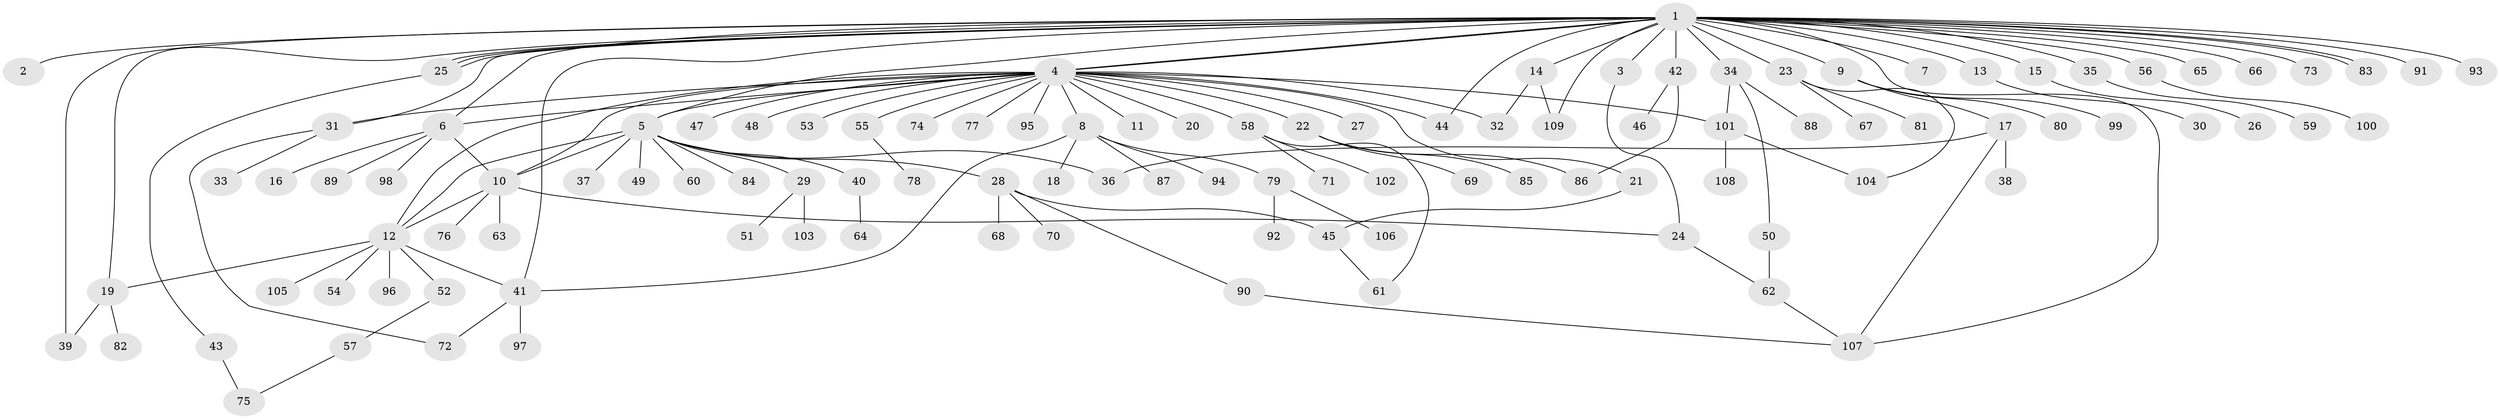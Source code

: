 // coarse degree distribution, {1: 0.7236842105263158, 10: 0.013157894736842105, 2: 0.13157894736842105, 3: 0.013157894736842105, 20: 0.013157894736842105, 5: 0.013157894736842105, 4: 0.05263157894736842, 6: 0.013157894736842105, 30: 0.013157894736842105, 7: 0.013157894736842105}
// Generated by graph-tools (version 1.1) at 2025/51/03/04/25 21:51:27]
// undirected, 109 vertices, 139 edges
graph export_dot {
graph [start="1"]
  node [color=gray90,style=filled];
  1;
  2;
  3;
  4;
  5;
  6;
  7;
  8;
  9;
  10;
  11;
  12;
  13;
  14;
  15;
  16;
  17;
  18;
  19;
  20;
  21;
  22;
  23;
  24;
  25;
  26;
  27;
  28;
  29;
  30;
  31;
  32;
  33;
  34;
  35;
  36;
  37;
  38;
  39;
  40;
  41;
  42;
  43;
  44;
  45;
  46;
  47;
  48;
  49;
  50;
  51;
  52;
  53;
  54;
  55;
  56;
  57;
  58;
  59;
  60;
  61;
  62;
  63;
  64;
  65;
  66;
  67;
  68;
  69;
  70;
  71;
  72;
  73;
  74;
  75;
  76;
  77;
  78;
  79;
  80;
  81;
  82;
  83;
  84;
  85;
  86;
  87;
  88;
  89;
  90;
  91;
  92;
  93;
  94;
  95;
  96;
  97;
  98;
  99;
  100;
  101;
  102;
  103;
  104;
  105;
  106;
  107;
  108;
  109;
  1 -- 2;
  1 -- 3;
  1 -- 4;
  1 -- 4;
  1 -- 5;
  1 -- 6;
  1 -- 7;
  1 -- 9;
  1 -- 13;
  1 -- 14;
  1 -- 15;
  1 -- 19;
  1 -- 23;
  1 -- 25;
  1 -- 25;
  1 -- 25;
  1 -- 31;
  1 -- 34;
  1 -- 35;
  1 -- 39;
  1 -- 41;
  1 -- 42;
  1 -- 44;
  1 -- 56;
  1 -- 65;
  1 -- 66;
  1 -- 73;
  1 -- 83;
  1 -- 83;
  1 -- 91;
  1 -- 93;
  1 -- 107;
  1 -- 109;
  3 -- 24;
  4 -- 5;
  4 -- 6;
  4 -- 8;
  4 -- 10;
  4 -- 11;
  4 -- 12;
  4 -- 20;
  4 -- 21;
  4 -- 22;
  4 -- 27;
  4 -- 31;
  4 -- 32;
  4 -- 44;
  4 -- 47;
  4 -- 48;
  4 -- 53;
  4 -- 55;
  4 -- 58;
  4 -- 74;
  4 -- 77;
  4 -- 95;
  4 -- 101;
  5 -- 10;
  5 -- 12;
  5 -- 28;
  5 -- 29;
  5 -- 36;
  5 -- 37;
  5 -- 40;
  5 -- 49;
  5 -- 60;
  5 -- 84;
  6 -- 10;
  6 -- 16;
  6 -- 89;
  6 -- 98;
  8 -- 18;
  8 -- 41;
  8 -- 79;
  8 -- 87;
  8 -- 94;
  9 -- 17;
  9 -- 80;
  9 -- 99;
  10 -- 12;
  10 -- 24;
  10 -- 63;
  10 -- 76;
  12 -- 19;
  12 -- 41;
  12 -- 52;
  12 -- 54;
  12 -- 96;
  12 -- 105;
  13 -- 30;
  14 -- 32;
  14 -- 109;
  15 -- 26;
  17 -- 36;
  17 -- 38;
  17 -- 107;
  19 -- 39;
  19 -- 82;
  21 -- 45;
  22 -- 69;
  22 -- 85;
  22 -- 86;
  23 -- 67;
  23 -- 81;
  23 -- 104;
  24 -- 62;
  25 -- 43;
  28 -- 45;
  28 -- 68;
  28 -- 70;
  28 -- 90;
  29 -- 51;
  29 -- 103;
  31 -- 33;
  31 -- 72;
  34 -- 50;
  34 -- 88;
  34 -- 101;
  35 -- 59;
  40 -- 64;
  41 -- 72;
  41 -- 97;
  42 -- 46;
  42 -- 86;
  43 -- 75;
  45 -- 61;
  50 -- 62;
  52 -- 57;
  55 -- 78;
  56 -- 100;
  57 -- 75;
  58 -- 61;
  58 -- 71;
  58 -- 102;
  62 -- 107;
  79 -- 92;
  79 -- 106;
  90 -- 107;
  101 -- 104;
  101 -- 108;
}
